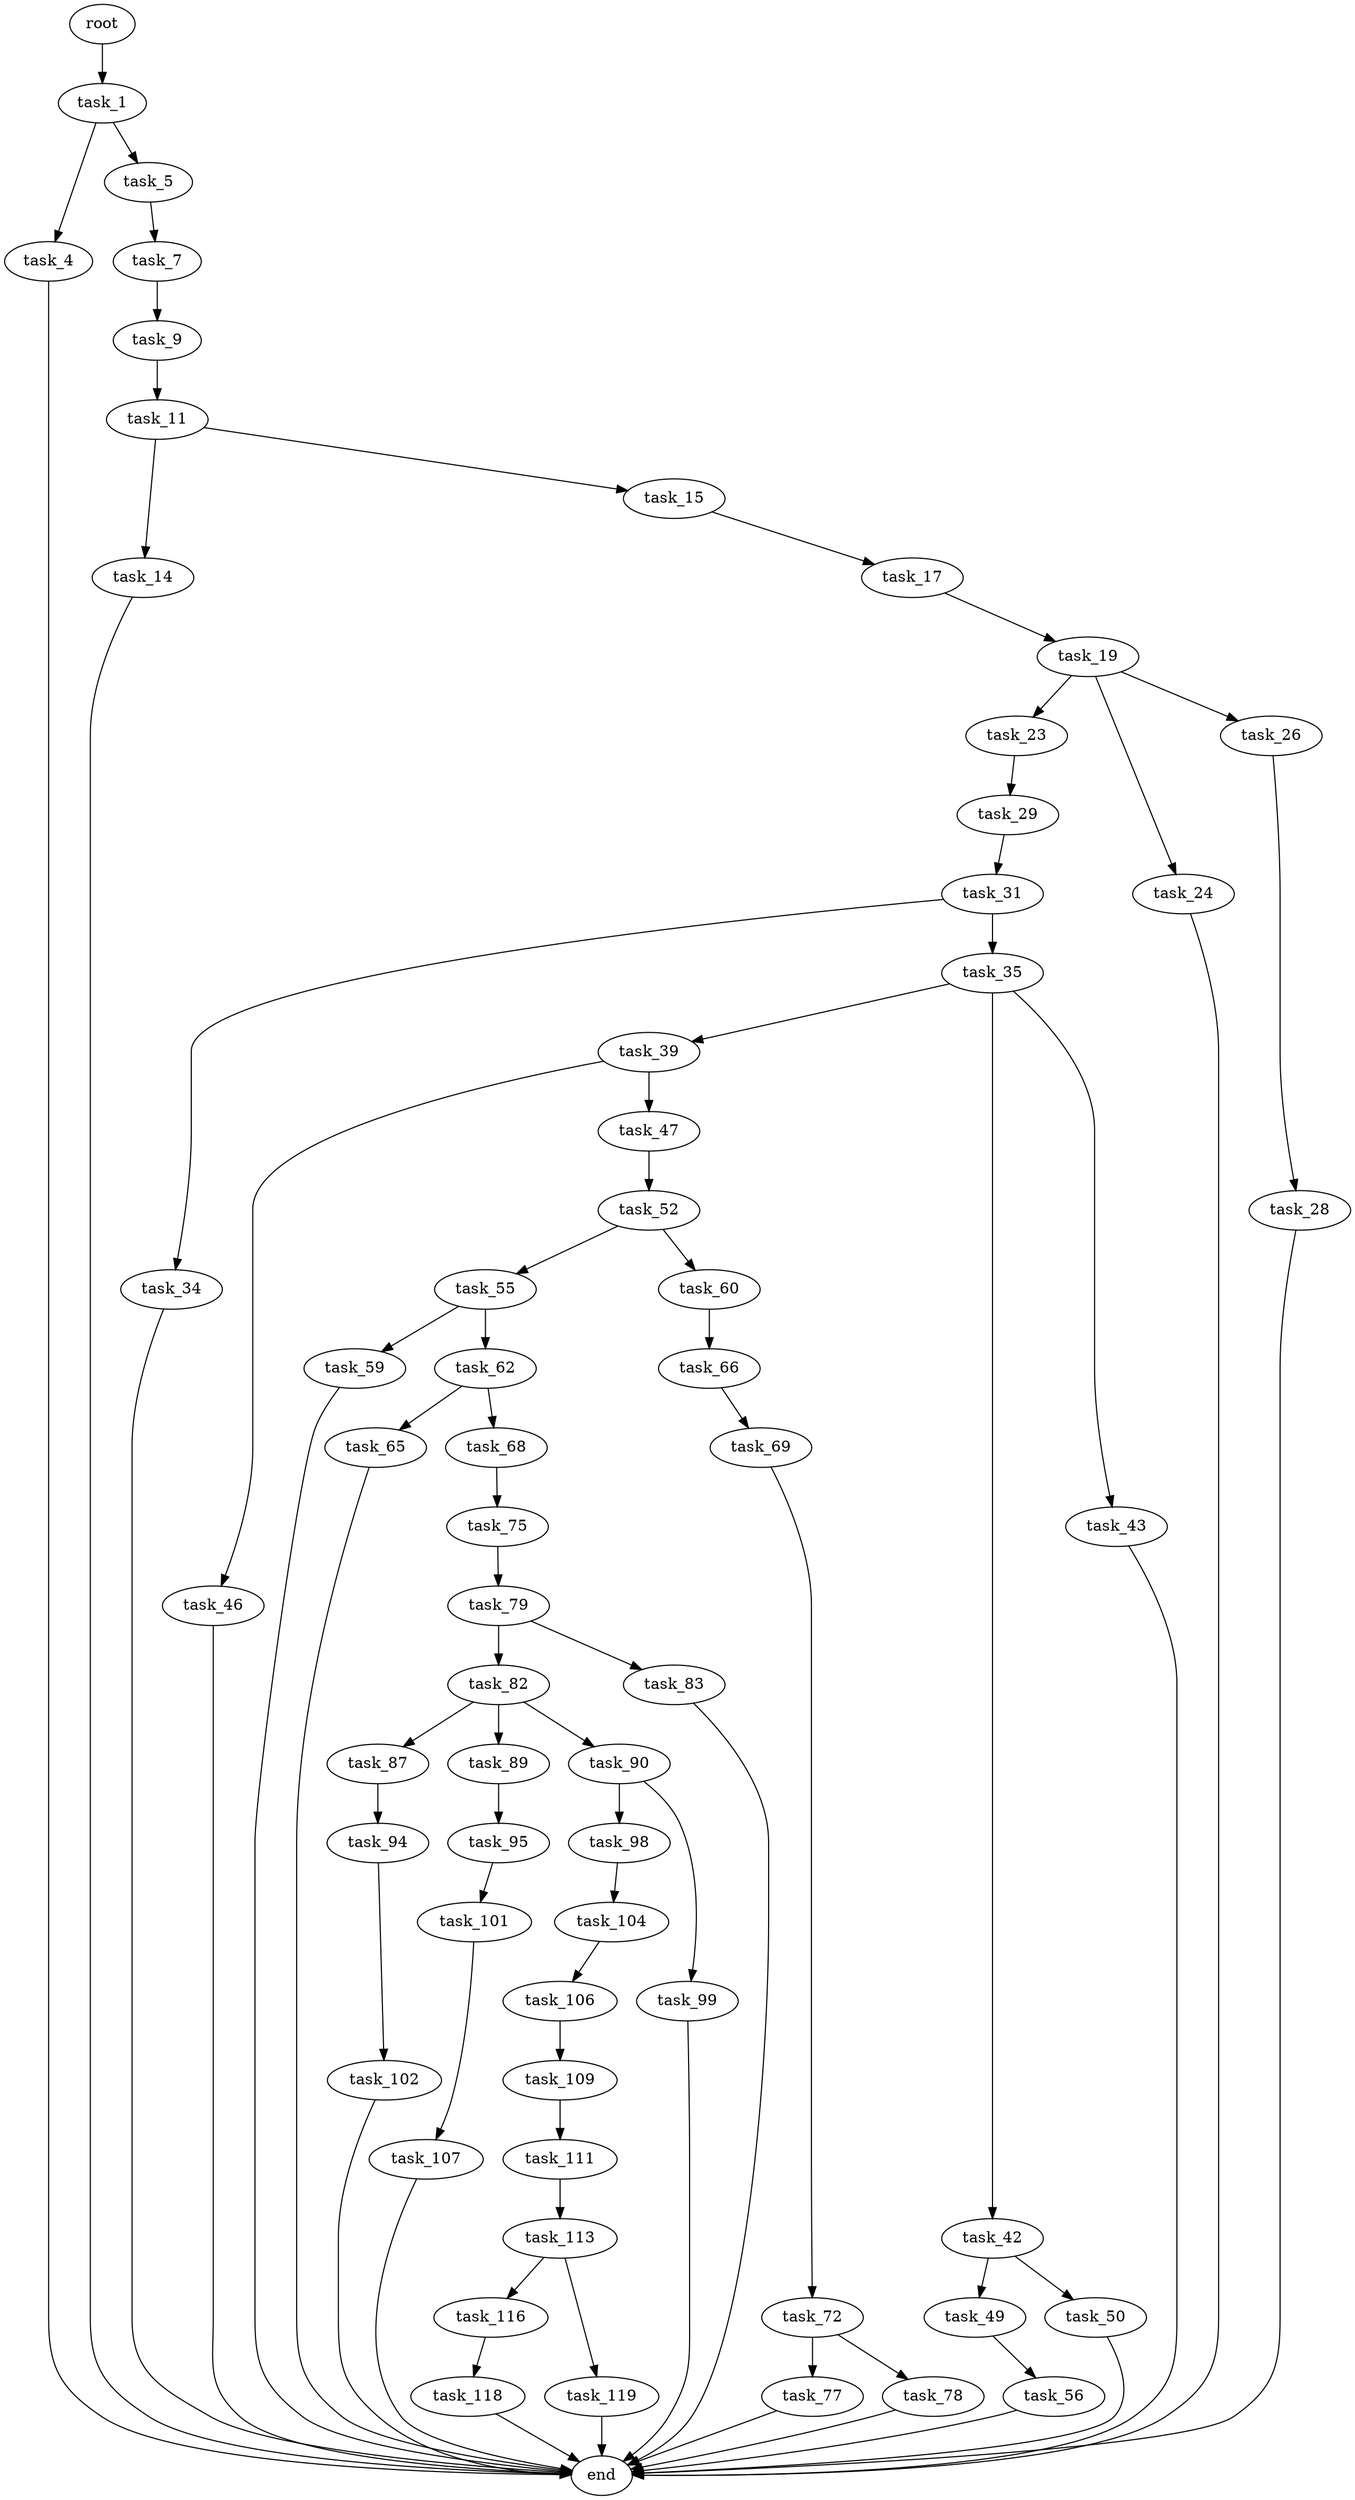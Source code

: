 digraph G {
  root [size="0.000000"];
  task_1 [size="1073741824000.000000"];
  task_4 [size="874740056155.000000"];
  task_5 [size="134217728000.000000"];
  end [size="0.000000"];
  task_7 [size="118833086256.000000"];
  task_9 [size="68719476736.000000"];
  task_11 [size="14419330122.000000"];
  task_14 [size="8589934592.000000"];
  task_15 [size="134217728000.000000"];
  task_17 [size="41731902039.000000"];
  task_19 [size="4523705876.000000"];
  task_23 [size="782757789696.000000"];
  task_24 [size="379186963.000000"];
  task_26 [size="9250111334.000000"];
  task_29 [size="134217728000.000000"];
  task_28 [size="82907176320.000000"];
  task_31 [size="368293445632.000000"];
  task_34 [size="31643887011.000000"];
  task_35 [size="231928233984.000000"];
  task_39 [size="1314720011.000000"];
  task_42 [size="890995764983.000000"];
  task_43 [size="6936818815.000000"];
  task_46 [size="368293445632.000000"];
  task_47 [size="1880942286.000000"];
  task_49 [size="231928233984.000000"];
  task_50 [size="7307927982.000000"];
  task_52 [size="2767272963.000000"];
  task_56 [size="549755813888.000000"];
  task_55 [size="265903914598.000000"];
  task_60 [size="549755813888.000000"];
  task_59 [size="25704630662.000000"];
  task_62 [size="677238130605.000000"];
  task_66 [size="44033904628.000000"];
  task_65 [size="549755813888.000000"];
  task_68 [size="329798709797.000000"];
  task_69 [size="12082324615.000000"];
  task_75 [size="549755813888.000000"];
  task_72 [size="549755813888.000000"];
  task_77 [size="782757789696.000000"];
  task_78 [size="7418006492.000000"];
  task_79 [size="655604707316.000000"];
  task_82 [size="129424439612.000000"];
  task_83 [size="15070214219.000000"];
  task_87 [size="43071018491.000000"];
  task_89 [size="231928233984.000000"];
  task_90 [size="8589934592.000000"];
  task_94 [size="23603834104.000000"];
  task_95 [size="28991029248.000000"];
  task_98 [size="28991029248.000000"];
  task_99 [size="1807498576.000000"];
  task_102 [size="28991029248.000000"];
  task_101 [size="28991029248.000000"];
  task_104 [size="206767217957.000000"];
  task_107 [size="11602939314.000000"];
  task_106 [size="43760869518.000000"];
  task_109 [size="5903967895.000000"];
  task_111 [size="134217728000.000000"];
  task_113 [size="68719476736.000000"];
  task_116 [size="201570790875.000000"];
  task_119 [size="529439595327.000000"];
  task_118 [size="50155166298.000000"];

  root -> task_1 [size="1.000000"];
  task_1 -> task_4 [size="838860800.000000"];
  task_1 -> task_5 [size="838860800.000000"];
  task_4 -> end [size="1.000000"];
  task_5 -> task_7 [size="209715200.000000"];
  task_7 -> task_9 [size="134217728.000000"];
  task_9 -> task_11 [size="134217728.000000"];
  task_11 -> task_14 [size="301989888.000000"];
  task_11 -> task_15 [size="301989888.000000"];
  task_14 -> end [size="1.000000"];
  task_15 -> task_17 [size="209715200.000000"];
  task_17 -> task_19 [size="75497472.000000"];
  task_19 -> task_23 [size="134217728.000000"];
  task_19 -> task_24 [size="134217728.000000"];
  task_19 -> task_26 [size="134217728.000000"];
  task_23 -> task_29 [size="679477248.000000"];
  task_24 -> end [size="1.000000"];
  task_26 -> task_28 [size="301989888.000000"];
  task_29 -> task_31 [size="209715200.000000"];
  task_28 -> end [size="1.000000"];
  task_31 -> task_34 [size="411041792.000000"];
  task_31 -> task_35 [size="411041792.000000"];
  task_34 -> end [size="1.000000"];
  task_35 -> task_39 [size="301989888.000000"];
  task_35 -> task_42 [size="301989888.000000"];
  task_35 -> task_43 [size="301989888.000000"];
  task_39 -> task_46 [size="33554432.000000"];
  task_39 -> task_47 [size="33554432.000000"];
  task_42 -> task_49 [size="838860800.000000"];
  task_42 -> task_50 [size="838860800.000000"];
  task_43 -> end [size="1.000000"];
  task_46 -> end [size="1.000000"];
  task_47 -> task_52 [size="33554432.000000"];
  task_49 -> task_56 [size="301989888.000000"];
  task_50 -> end [size="1.000000"];
  task_52 -> task_55 [size="301989888.000000"];
  task_52 -> task_60 [size="301989888.000000"];
  task_56 -> end [size="1.000000"];
  task_55 -> task_59 [size="209715200.000000"];
  task_55 -> task_62 [size="209715200.000000"];
  task_60 -> task_66 [size="536870912.000000"];
  task_59 -> end [size="1.000000"];
  task_62 -> task_65 [size="679477248.000000"];
  task_62 -> task_68 [size="679477248.000000"];
  task_66 -> task_69 [size="838860800.000000"];
  task_65 -> end [size="1.000000"];
  task_68 -> task_75 [size="411041792.000000"];
  task_69 -> task_72 [size="411041792.000000"];
  task_75 -> task_79 [size="536870912.000000"];
  task_72 -> task_77 [size="536870912.000000"];
  task_72 -> task_78 [size="536870912.000000"];
  task_77 -> end [size="1.000000"];
  task_78 -> end [size="1.000000"];
  task_79 -> task_82 [size="536870912.000000"];
  task_79 -> task_83 [size="536870912.000000"];
  task_82 -> task_87 [size="536870912.000000"];
  task_82 -> task_89 [size="536870912.000000"];
  task_82 -> task_90 [size="536870912.000000"];
  task_83 -> end [size="1.000000"];
  task_87 -> task_94 [size="838860800.000000"];
  task_89 -> task_95 [size="301989888.000000"];
  task_90 -> task_98 [size="33554432.000000"];
  task_90 -> task_99 [size="33554432.000000"];
  task_94 -> task_102 [size="536870912.000000"];
  task_95 -> task_101 [size="75497472.000000"];
  task_98 -> task_104 [size="75497472.000000"];
  task_99 -> end [size="1.000000"];
  task_102 -> end [size="1.000000"];
  task_101 -> task_107 [size="75497472.000000"];
  task_104 -> task_106 [size="209715200.000000"];
  task_107 -> end [size="1.000000"];
  task_106 -> task_109 [size="75497472.000000"];
  task_109 -> task_111 [size="679477248.000000"];
  task_111 -> task_113 [size="209715200.000000"];
  task_113 -> task_116 [size="134217728.000000"];
  task_113 -> task_119 [size="134217728.000000"];
  task_116 -> task_118 [size="209715200.000000"];
  task_119 -> end [size="1.000000"];
  task_118 -> end [size="1.000000"];
}
